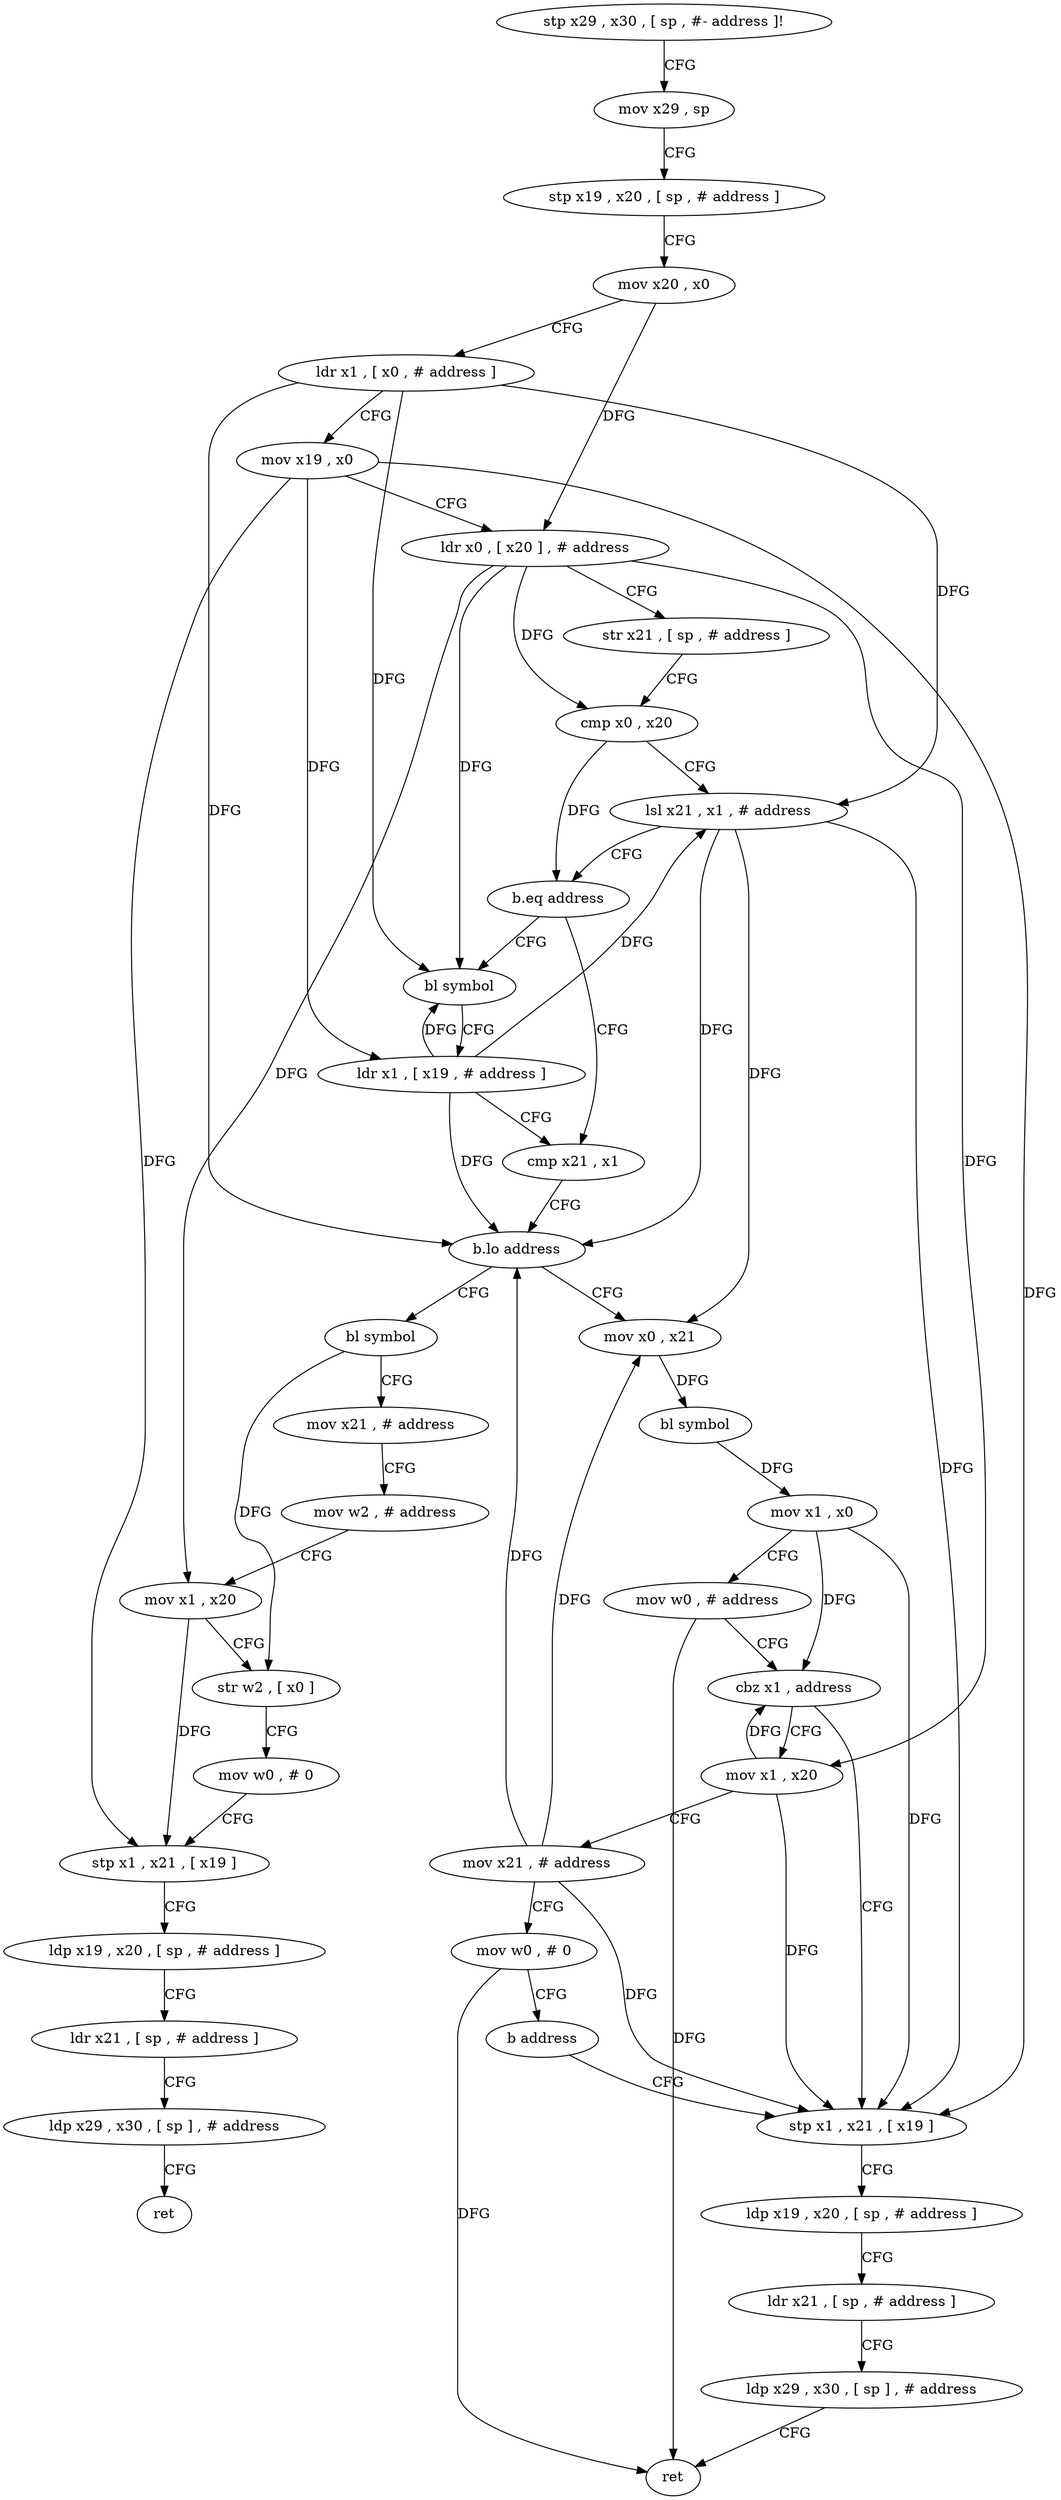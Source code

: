 digraph "func" {
"290800" [label = "stp x29 , x30 , [ sp , #- address ]!" ]
"290804" [label = "mov x29 , sp" ]
"290808" [label = "stp x19 , x20 , [ sp , # address ]" ]
"290812" [label = "mov x20 , x0" ]
"290816" [label = "ldr x1 , [ x0 , # address ]" ]
"290820" [label = "mov x19 , x0" ]
"290824" [label = "ldr x0 , [ x20 ] , # address" ]
"290828" [label = "str x21 , [ sp , # address ]" ]
"290832" [label = "cmp x0 , x20" ]
"290836" [label = "lsl x21 , x1 , # address" ]
"290840" [label = "b.eq address" ]
"290852" [label = "cmp x21 , x1" ]
"290844" [label = "bl symbol" ]
"290856" [label = "b.lo address" ]
"290904" [label = "bl symbol" ]
"290860" [label = "mov x0 , x21" ]
"290848" [label = "ldr x1 , [ x19 , # address ]" ]
"290908" [label = "mov x21 , # address" ]
"290912" [label = "mov w2 , # address" ]
"290916" [label = "mov x1 , x20" ]
"290920" [label = "str w2 , [ x0 ]" ]
"290924" [label = "mov w0 , # 0" ]
"290928" [label = "stp x1 , x21 , [ x19 ]" ]
"290932" [label = "ldp x19 , x20 , [ sp , # address ]" ]
"290936" [label = "ldr x21 , [ sp , # address ]" ]
"290940" [label = "ldp x29 , x30 , [ sp ] , # address" ]
"290944" [label = "ret" ]
"290864" [label = "bl symbol" ]
"290868" [label = "mov x1 , x0" ]
"290872" [label = "mov w0 , # address" ]
"290876" [label = "cbz x1 , address" ]
"290948" [label = "mov x1 , x20" ]
"290880" [label = "stp x1 , x21 , [ x19 ]" ]
"290952" [label = "mov x21 , # address" ]
"290956" [label = "mov w0 , # 0" ]
"290960" [label = "b address" ]
"290884" [label = "ldp x19 , x20 , [ sp , # address ]" ]
"290888" [label = "ldr x21 , [ sp , # address ]" ]
"290892" [label = "ldp x29 , x30 , [ sp ] , # address" ]
"290896" [label = "ret" ]
"290800" -> "290804" [ label = "CFG" ]
"290804" -> "290808" [ label = "CFG" ]
"290808" -> "290812" [ label = "CFG" ]
"290812" -> "290816" [ label = "CFG" ]
"290812" -> "290824" [ label = "DFG" ]
"290816" -> "290820" [ label = "CFG" ]
"290816" -> "290836" [ label = "DFG" ]
"290816" -> "290856" [ label = "DFG" ]
"290816" -> "290844" [ label = "DFG" ]
"290820" -> "290824" [ label = "CFG" ]
"290820" -> "290848" [ label = "DFG" ]
"290820" -> "290928" [ label = "DFG" ]
"290820" -> "290880" [ label = "DFG" ]
"290824" -> "290828" [ label = "CFG" ]
"290824" -> "290832" [ label = "DFG" ]
"290824" -> "290844" [ label = "DFG" ]
"290824" -> "290916" [ label = "DFG" ]
"290824" -> "290948" [ label = "DFG" ]
"290828" -> "290832" [ label = "CFG" ]
"290832" -> "290836" [ label = "CFG" ]
"290832" -> "290840" [ label = "DFG" ]
"290836" -> "290840" [ label = "CFG" ]
"290836" -> "290856" [ label = "DFG" ]
"290836" -> "290860" [ label = "DFG" ]
"290836" -> "290880" [ label = "DFG" ]
"290840" -> "290852" [ label = "CFG" ]
"290840" -> "290844" [ label = "CFG" ]
"290852" -> "290856" [ label = "CFG" ]
"290844" -> "290848" [ label = "CFG" ]
"290856" -> "290904" [ label = "CFG" ]
"290856" -> "290860" [ label = "CFG" ]
"290904" -> "290908" [ label = "CFG" ]
"290904" -> "290920" [ label = "DFG" ]
"290860" -> "290864" [ label = "DFG" ]
"290848" -> "290852" [ label = "CFG" ]
"290848" -> "290836" [ label = "DFG" ]
"290848" -> "290856" [ label = "DFG" ]
"290848" -> "290844" [ label = "DFG" ]
"290908" -> "290912" [ label = "CFG" ]
"290912" -> "290916" [ label = "CFG" ]
"290916" -> "290920" [ label = "CFG" ]
"290916" -> "290928" [ label = "DFG" ]
"290920" -> "290924" [ label = "CFG" ]
"290924" -> "290928" [ label = "CFG" ]
"290928" -> "290932" [ label = "CFG" ]
"290932" -> "290936" [ label = "CFG" ]
"290936" -> "290940" [ label = "CFG" ]
"290940" -> "290944" [ label = "CFG" ]
"290864" -> "290868" [ label = "DFG" ]
"290868" -> "290872" [ label = "CFG" ]
"290868" -> "290876" [ label = "DFG" ]
"290868" -> "290880" [ label = "DFG" ]
"290872" -> "290876" [ label = "CFG" ]
"290872" -> "290896" [ label = "DFG" ]
"290876" -> "290948" [ label = "CFG" ]
"290876" -> "290880" [ label = "CFG" ]
"290948" -> "290952" [ label = "CFG" ]
"290948" -> "290876" [ label = "DFG" ]
"290948" -> "290880" [ label = "DFG" ]
"290880" -> "290884" [ label = "CFG" ]
"290952" -> "290956" [ label = "CFG" ]
"290952" -> "290860" [ label = "DFG" ]
"290952" -> "290856" [ label = "DFG" ]
"290952" -> "290880" [ label = "DFG" ]
"290956" -> "290960" [ label = "CFG" ]
"290956" -> "290896" [ label = "DFG" ]
"290960" -> "290880" [ label = "CFG" ]
"290884" -> "290888" [ label = "CFG" ]
"290888" -> "290892" [ label = "CFG" ]
"290892" -> "290896" [ label = "CFG" ]
}
